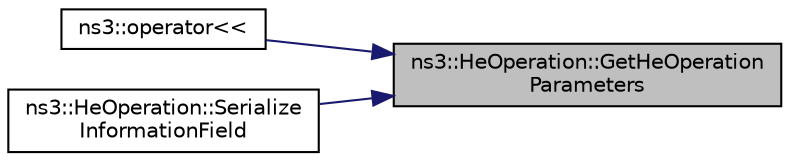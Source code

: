 digraph "ns3::HeOperation::GetHeOperationParameters"
{
 // LATEX_PDF_SIZE
  edge [fontname="Helvetica",fontsize="10",labelfontname="Helvetica",labelfontsize="10"];
  node [fontname="Helvetica",fontsize="10",shape=record];
  rankdir="RL";
  Node1 [label="ns3::HeOperation::GetHeOperation\lParameters",height=0.2,width=0.4,color="black", fillcolor="grey75", style="filled", fontcolor="black",tooltip="Return the HE Operation Parameters field in the HE Operation information element."];
  Node1 -> Node2 [dir="back",color="midnightblue",fontsize="10",style="solid",fontname="Helvetica"];
  Node2 [label="ns3::operator\<\<",height=0.2,width=0.4,color="black", fillcolor="white", style="filled",URL="$namespacens3.html#a26c294ae53d30d0a5edf912030af4a7d",tooltip="output stream output operator"];
  Node1 -> Node3 [dir="back",color="midnightblue",fontsize="10",style="solid",fontname="Helvetica"];
  Node3 [label="ns3::HeOperation::Serialize\lInformationField",height=0.2,width=0.4,color="black", fillcolor="white", style="filled",URL="$classns3_1_1_he_operation.html#a608ec0620e24e2df3fb8204b41c0b093",tooltip="Serialize information (i.e., the body of the IE, not including the Element ID and length octets)"];
}
